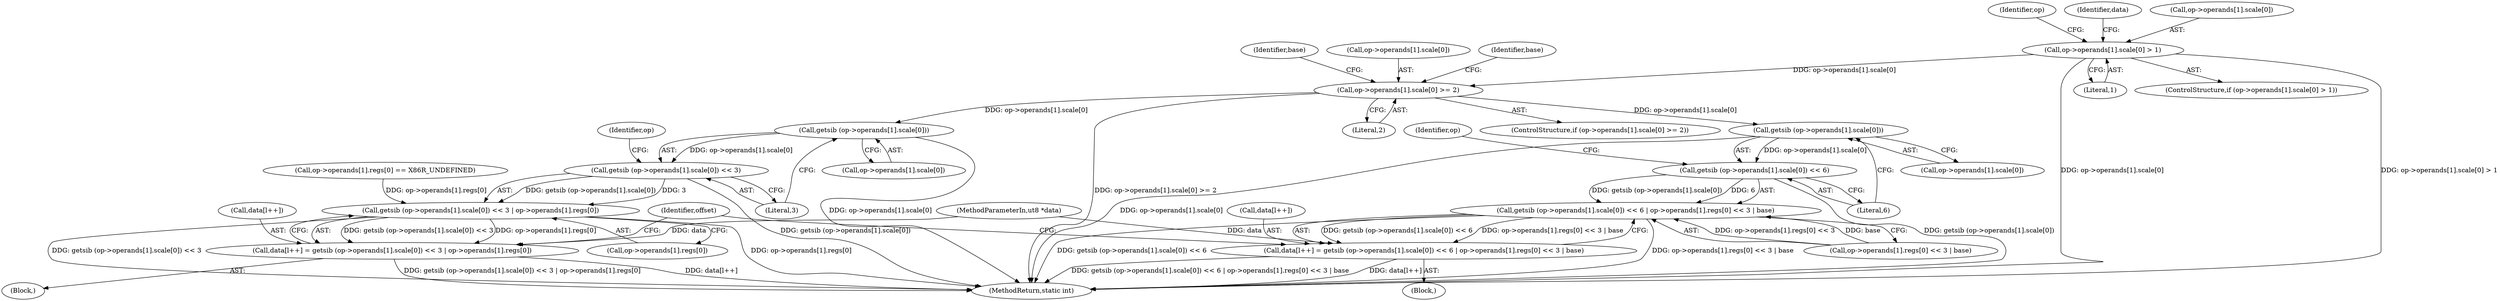 digraph "0_radare2_f17bfd9f1da05f30f23a4dd05e9d2363e1406948@API" {
"1002629" [label="(Call,op->operands[1].scale[0] > 1)"];
"1002658" [label="(Call,op->operands[1].scale[0] >= 2)"];
"1002683" [label="(Call,getsib (op->operands[1].scale[0]))"];
"1002682" [label="(Call,getsib (op->operands[1].scale[0]) << 6)"];
"1002681" [label="(Call,getsib (op->operands[1].scale[0]) << 6 | op->operands[1].regs[0] << 3 | base)"];
"1002676" [label="(Call,data[l++] = getsib (op->operands[1].scale[0]) << 6 | op->operands[1].regs[0] << 3 | base)"];
"1002716" [label="(Call,getsib (op->operands[1].scale[0]))"];
"1002715" [label="(Call,getsib (op->operands[1].scale[0]) << 3)"];
"1002714" [label="(Call,getsib (op->operands[1].scale[0]) << 3 | op->operands[1].regs[0])"];
"1002709" [label="(Call,data[l++] = getsib (op->operands[1].scale[0]) << 3 | op->operands[1].regs[0])"];
"1002779" [label="(Identifier,op)"];
"1003216" [label="(MethodReturn,static int)"];
"1002639" [label="(Literal,1)"];
"1002683" [label="(Call,getsib (op->operands[1].scale[0]))"];
"1002681" [label="(Call,getsib (op->operands[1].scale[0]) << 6 | op->operands[1].regs[0] << 3 | base)"];
"1002684" [label="(Call,op->operands[1].scale[0])"];
"1002716" [label="(Call,getsib (op->operands[1].scale[0]))"];
"1002710" [label="(Call,data[l++])"];
"1002708" [label="(Block,)"];
"1002671" [label="(Identifier,base)"];
"1002676" [label="(Call,data[l++] = getsib (op->operands[1].scale[0]) << 6 | op->operands[1].regs[0] << 3 | base)"];
"1000104" [label="(MethodParameterIn,ut8 *data)"];
"1002658" [label="(Call,op->operands[1].scale[0] >= 2)"];
"1002726" [label="(Literal,3)"];
"1002668" [label="(Literal,2)"];
"1002677" [label="(Call,data[l++])"];
"1002629" [label="(Call,op->operands[1].scale[0] > 1)"];
"1002628" [label="(ControlStructure,if (op->operands[1].scale[0] > 1))"];
"1002693" [label="(Literal,6)"];
"1002738" [label="(Identifier,offset)"];
"1002714" [label="(Call,getsib (op->operands[1].scale[0]) << 3 | op->operands[1].regs[0])"];
"1002709" [label="(Call,data[l++] = getsib (op->operands[1].scale[0]) << 3 | op->operands[1].regs[0])"];
"1002731" [label="(Identifier,op)"];
"1002537" [label="(Call,op->operands[1].regs[0] == X86R_UNDEFINED)"];
"1002717" [label="(Call,op->operands[1].scale[0])"];
"1002659" [label="(Call,op->operands[1].scale[0])"];
"1002643" [label="(Identifier,data)"];
"1002694" [label="(Call,op->operands[1].regs[0] << 3 | base)"];
"1002675" [label="(Block,)"];
"1002682" [label="(Call,getsib (op->operands[1].scale[0]) << 6)"];
"1002700" [label="(Identifier,op)"];
"1002727" [label="(Call,op->operands[1].regs[0])"];
"1002674" [label="(Identifier,base)"];
"1002715" [label="(Call,getsib (op->operands[1].scale[0]) << 3)"];
"1002657" [label="(ControlStructure,if (op->operands[1].scale[0] >= 2))"];
"1002630" [label="(Call,op->operands[1].scale[0])"];
"1002629" -> "1002628"  [label="AST: "];
"1002629" -> "1002639"  [label="CFG: "];
"1002630" -> "1002629"  [label="AST: "];
"1002639" -> "1002629"  [label="AST: "];
"1002643" -> "1002629"  [label="CFG: "];
"1002779" -> "1002629"  [label="CFG: "];
"1002629" -> "1003216"  [label="DDG: op->operands[1].scale[0]"];
"1002629" -> "1003216"  [label="DDG: op->operands[1].scale[0] > 1"];
"1002629" -> "1002658"  [label="DDG: op->operands[1].scale[0]"];
"1002658" -> "1002657"  [label="AST: "];
"1002658" -> "1002668"  [label="CFG: "];
"1002659" -> "1002658"  [label="AST: "];
"1002668" -> "1002658"  [label="AST: "];
"1002671" -> "1002658"  [label="CFG: "];
"1002674" -> "1002658"  [label="CFG: "];
"1002658" -> "1003216"  [label="DDG: op->operands[1].scale[0] >= 2"];
"1002658" -> "1002683"  [label="DDG: op->operands[1].scale[0]"];
"1002658" -> "1002716"  [label="DDG: op->operands[1].scale[0]"];
"1002683" -> "1002682"  [label="AST: "];
"1002683" -> "1002684"  [label="CFG: "];
"1002684" -> "1002683"  [label="AST: "];
"1002693" -> "1002683"  [label="CFG: "];
"1002683" -> "1003216"  [label="DDG: op->operands[1].scale[0]"];
"1002683" -> "1002682"  [label="DDG: op->operands[1].scale[0]"];
"1002682" -> "1002681"  [label="AST: "];
"1002682" -> "1002693"  [label="CFG: "];
"1002693" -> "1002682"  [label="AST: "];
"1002700" -> "1002682"  [label="CFG: "];
"1002682" -> "1003216"  [label="DDG: getsib (op->operands[1].scale[0])"];
"1002682" -> "1002681"  [label="DDG: getsib (op->operands[1].scale[0])"];
"1002682" -> "1002681"  [label="DDG: 6"];
"1002681" -> "1002676"  [label="AST: "];
"1002681" -> "1002694"  [label="CFG: "];
"1002694" -> "1002681"  [label="AST: "];
"1002676" -> "1002681"  [label="CFG: "];
"1002681" -> "1003216"  [label="DDG: op->operands[1].regs[0] << 3 | base"];
"1002681" -> "1003216"  [label="DDG: getsib (op->operands[1].scale[0]) << 6"];
"1002681" -> "1002676"  [label="DDG: getsib (op->operands[1].scale[0]) << 6"];
"1002681" -> "1002676"  [label="DDG: op->operands[1].regs[0] << 3 | base"];
"1002694" -> "1002681"  [label="DDG: op->operands[1].regs[0] << 3"];
"1002694" -> "1002681"  [label="DDG: base"];
"1002676" -> "1002675"  [label="AST: "];
"1002677" -> "1002676"  [label="AST: "];
"1002738" -> "1002676"  [label="CFG: "];
"1002676" -> "1003216"  [label="DDG: getsib (op->operands[1].scale[0]) << 6 | op->operands[1].regs[0] << 3 | base"];
"1002676" -> "1003216"  [label="DDG: data[l++]"];
"1000104" -> "1002676"  [label="DDG: data"];
"1002716" -> "1002715"  [label="AST: "];
"1002716" -> "1002717"  [label="CFG: "];
"1002717" -> "1002716"  [label="AST: "];
"1002726" -> "1002716"  [label="CFG: "];
"1002716" -> "1003216"  [label="DDG: op->operands[1].scale[0]"];
"1002716" -> "1002715"  [label="DDG: op->operands[1].scale[0]"];
"1002715" -> "1002714"  [label="AST: "];
"1002715" -> "1002726"  [label="CFG: "];
"1002726" -> "1002715"  [label="AST: "];
"1002731" -> "1002715"  [label="CFG: "];
"1002715" -> "1003216"  [label="DDG: getsib (op->operands[1].scale[0])"];
"1002715" -> "1002714"  [label="DDG: getsib (op->operands[1].scale[0])"];
"1002715" -> "1002714"  [label="DDG: 3"];
"1002714" -> "1002709"  [label="AST: "];
"1002714" -> "1002727"  [label="CFG: "];
"1002727" -> "1002714"  [label="AST: "];
"1002709" -> "1002714"  [label="CFG: "];
"1002714" -> "1003216"  [label="DDG: op->operands[1].regs[0]"];
"1002714" -> "1003216"  [label="DDG: getsib (op->operands[1].scale[0]) << 3"];
"1002714" -> "1002709"  [label="DDG: getsib (op->operands[1].scale[0]) << 3"];
"1002714" -> "1002709"  [label="DDG: op->operands[1].regs[0]"];
"1002537" -> "1002714"  [label="DDG: op->operands[1].regs[0]"];
"1002709" -> "1002708"  [label="AST: "];
"1002710" -> "1002709"  [label="AST: "];
"1002738" -> "1002709"  [label="CFG: "];
"1002709" -> "1003216"  [label="DDG: data[l++]"];
"1002709" -> "1003216"  [label="DDG: getsib (op->operands[1].scale[0]) << 3 | op->operands[1].regs[0]"];
"1000104" -> "1002709"  [label="DDG: data"];
}
